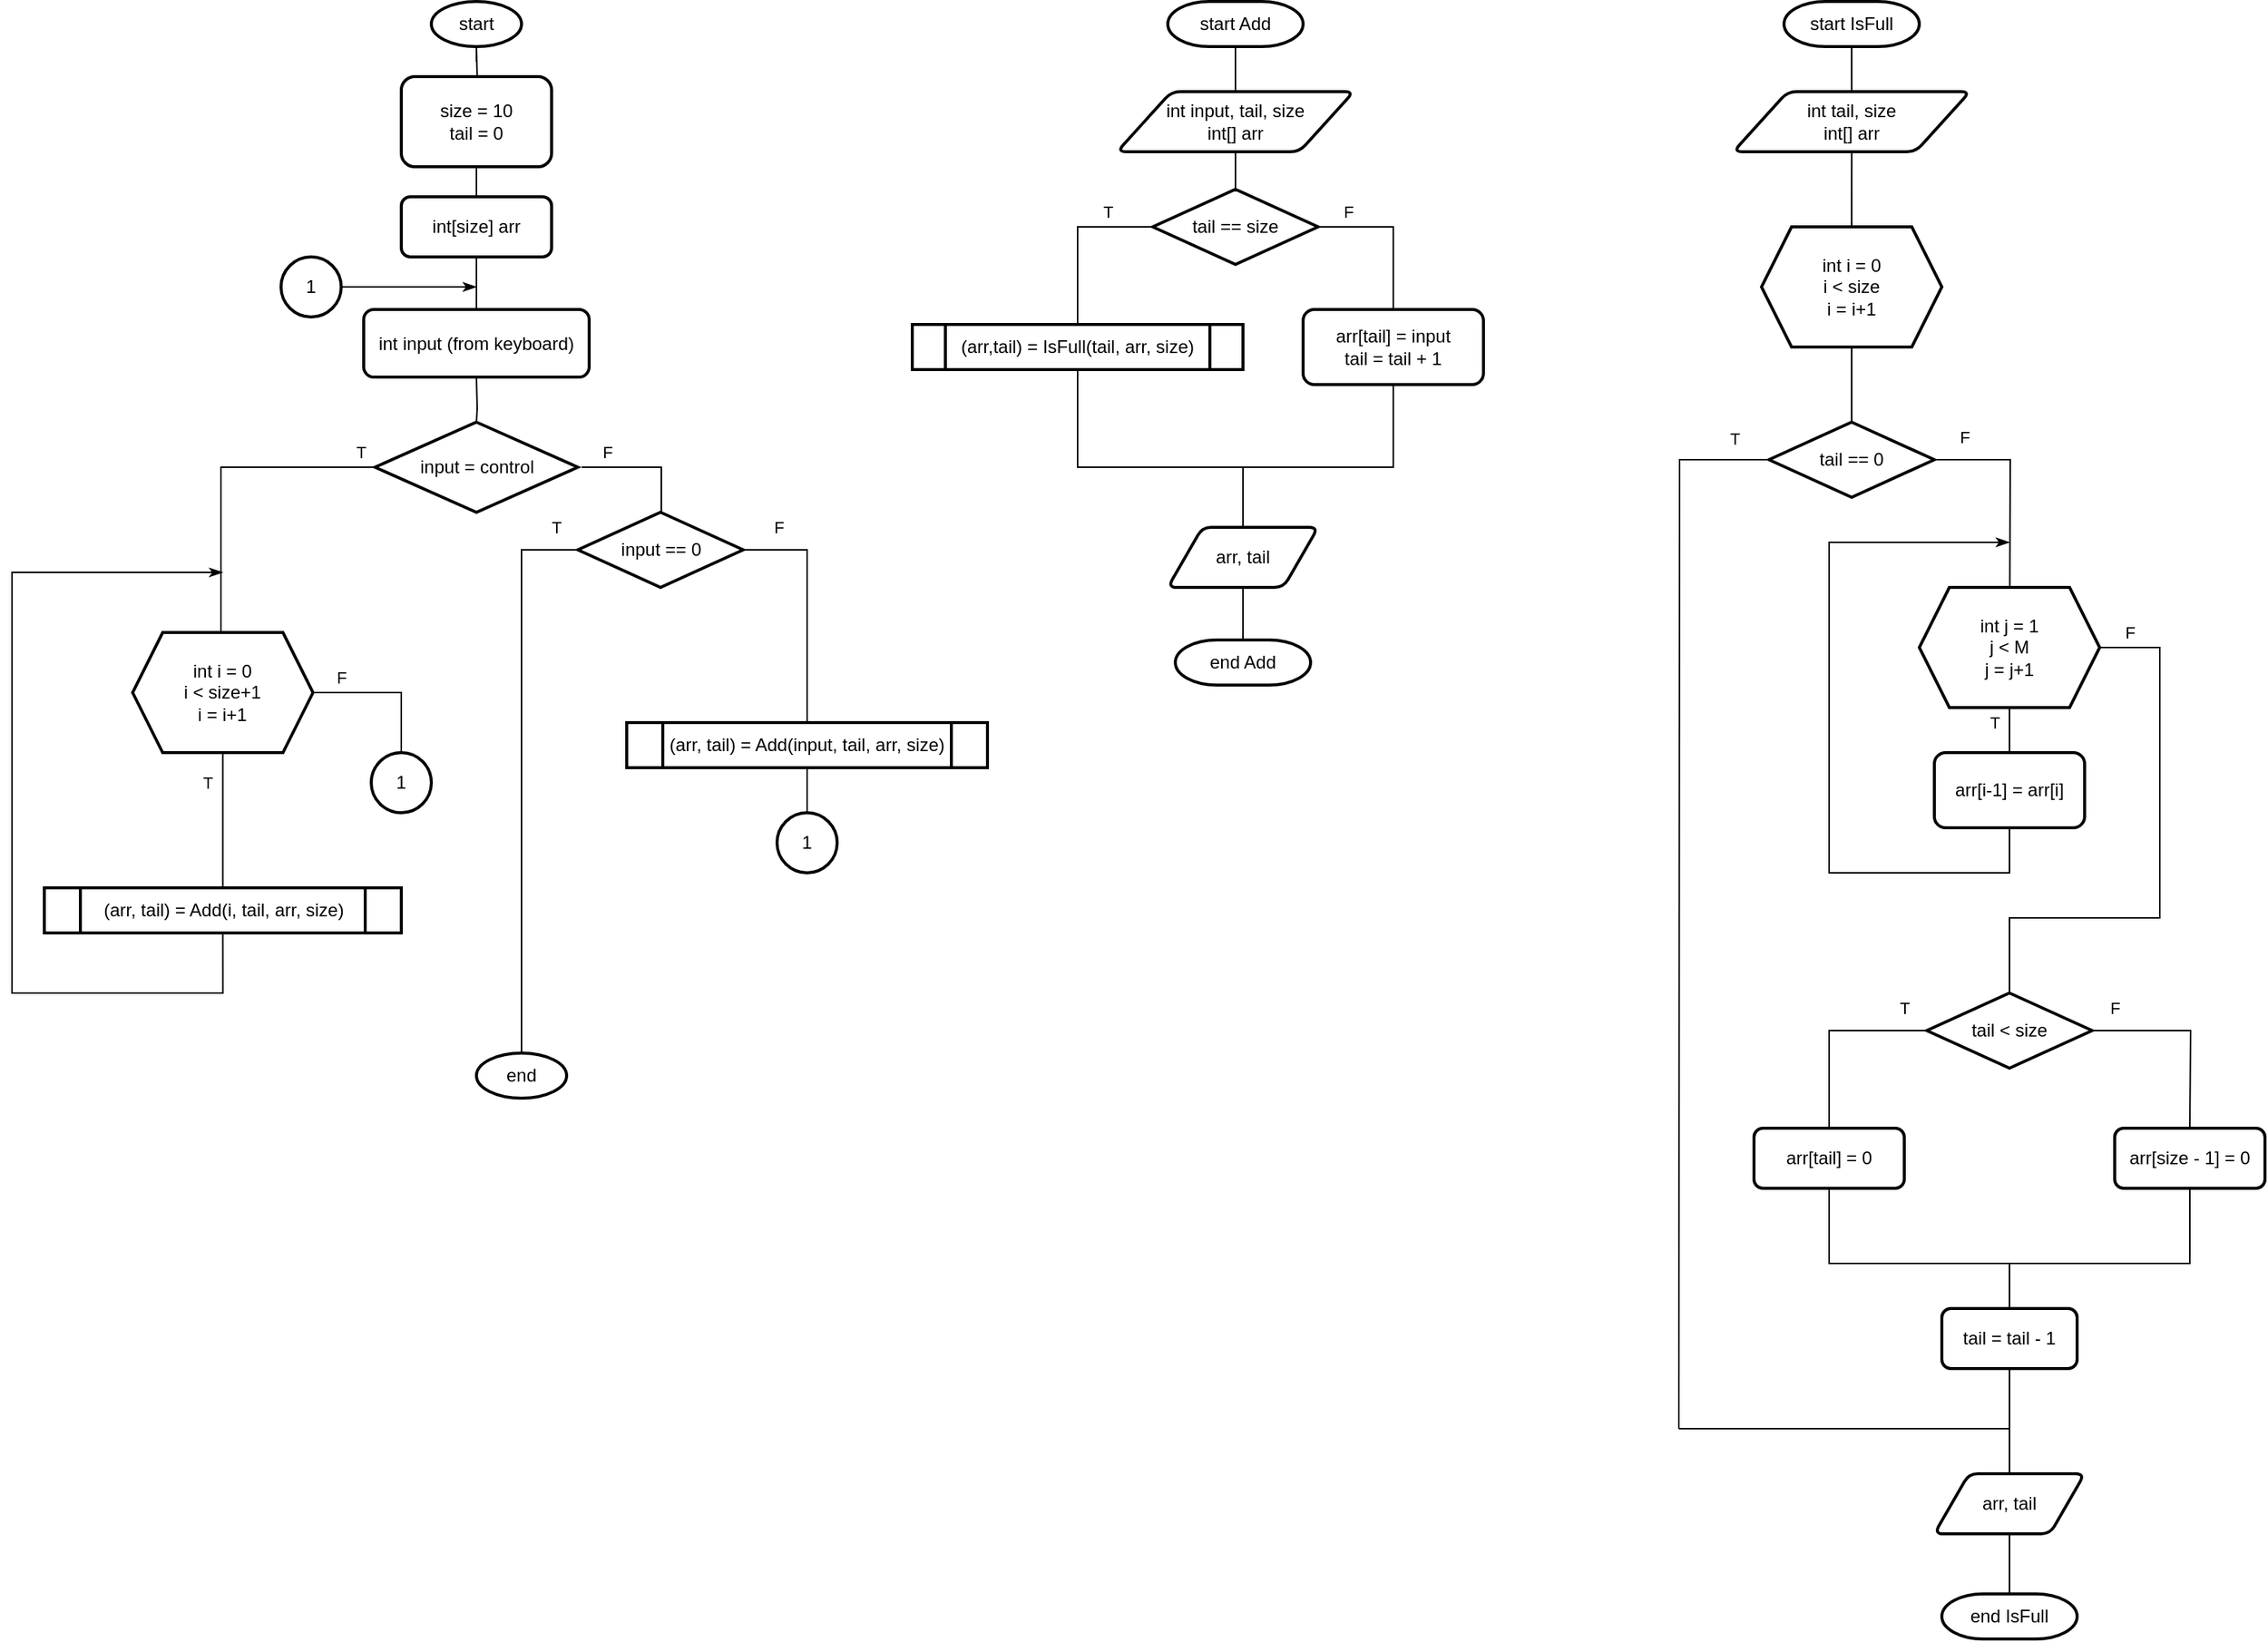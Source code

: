 <mxfile version="17.4.2" type="device"><diagram id="aEop9hKjHIq6ljvuGAhq" name="Page-1"><mxGraphModel dx="865" dy="541" grid="1" gridSize="10" guides="1" tooltips="1" connect="1" arrows="1" fold="1" page="1" pageScale="1" pageWidth="827" pageHeight="1169" background="none" math="0" shadow="0"><root><mxCell id="0"/><mxCell id="1" parent="0"/><mxCell id="EQmuydouEJ_QouVFEjSF-3" style="edgeStyle=orthogonalEdgeStyle;rounded=0;orthogonalLoop=1;jettySize=auto;html=1;entryX=0.5;entryY=0;entryDx=0;entryDy=0;endArrow=none;endFill=0;" parent="1" edge="1"><mxGeometry relative="1" as="geometry"><mxPoint x="400" y="30" as="sourcePoint"/><mxPoint x="400" y="50" as="targetPoint"/></mxGeometry></mxCell><mxCell id="EQmuydouEJ_QouVFEjSF-1" value="start" style="ellipse;whiteSpace=wrap;html=1;strokeWidth=2;" parent="1" vertex="1"><mxGeometry x="370" y="10" width="60" height="30" as="geometry"/></mxCell><mxCell id="EQmuydouEJ_QouVFEjSF-6" value="" style="edgeStyle=orthogonalEdgeStyle;rounded=0;orthogonalLoop=1;jettySize=auto;html=1;endArrow=none;endFill=0;" parent="1" target="EQmuydouEJ_QouVFEjSF-5" edge="1"><mxGeometry relative="1" as="geometry"><mxPoint x="400" y="40" as="sourcePoint"/></mxGeometry></mxCell><mxCell id="EQmuydouEJ_QouVFEjSF-10" value="" style="edgeStyle=orthogonalEdgeStyle;rounded=0;orthogonalLoop=1;jettySize=auto;html=1;endArrow=none;endFill=0;" parent="1" source="EQmuydouEJ_QouVFEjSF-4" edge="1"><mxGeometry relative="1" as="geometry"><mxPoint x="400" y="220" as="targetPoint"/></mxGeometry></mxCell><mxCell id="EQmuydouEJ_QouVFEjSF-4" value="int[size] arr" style="rounded=1;whiteSpace=wrap;html=1;strokeWidth=2;" parent="1" vertex="1"><mxGeometry x="350" y="140" width="100" height="40" as="geometry"/></mxCell><mxCell id="EQmuydouEJ_QouVFEjSF-7" value="" style="edgeStyle=orthogonalEdgeStyle;rounded=0;orthogonalLoop=1;jettySize=auto;html=1;endArrow=none;endFill=0;" parent="1" source="EQmuydouEJ_QouVFEjSF-5" edge="1"><mxGeometry relative="1" as="geometry"><mxPoint x="400" y="140" as="targetPoint"/></mxGeometry></mxCell><mxCell id="EQmuydouEJ_QouVFEjSF-5" value="size = 10&lt;br&gt;tail = 0" style="rounded=1;whiteSpace=wrap;html=1;strokeWidth=2;" parent="1" vertex="1"><mxGeometry x="350" y="60" width="100" height="60" as="geometry"/></mxCell><mxCell id="EQmuydouEJ_QouVFEjSF-12" value="" style="edgeStyle=orthogonalEdgeStyle;rounded=0;orthogonalLoop=1;jettySize=auto;html=1;endArrow=none;endFill=0;" parent="1" target="EQmuydouEJ_QouVFEjSF-11" edge="1"><mxGeometry relative="1" as="geometry"><mxPoint x="400" y="260" as="sourcePoint"/></mxGeometry></mxCell><mxCell id="EQmuydouEJ_QouVFEjSF-13" style="edgeStyle=orthogonalEdgeStyle;rounded=0;orthogonalLoop=1;jettySize=auto;html=1;endArrow=none;endFill=0;" parent="1" target="EQmuydouEJ_QouVFEjSF-14" edge="1"><mxGeometry relative="1" as="geometry"><mxPoint x="520" y="390" as="targetPoint"/><mxPoint x="470" y="320" as="sourcePoint"/><Array as="points"><mxPoint x="523" y="320"/></Array></mxGeometry></mxCell><mxCell id="EQmuydouEJ_QouVFEjSF-84" value="F" style="edgeLabel;html=1;align=center;verticalAlign=middle;resizable=0;points=[];" parent="EQmuydouEJ_QouVFEjSF-13" vertex="1" connectable="0"><mxGeometry x="-0.588" y="1" relative="1" as="geometry"><mxPoint y="-9" as="offset"/></mxGeometry></mxCell><mxCell id="EQmuydouEJ_QouVFEjSF-20" style="edgeStyle=orthogonalEdgeStyle;rounded=0;orthogonalLoop=1;jettySize=auto;html=1;endArrow=none;endFill=0;entryX=0.5;entryY=0;entryDx=0;entryDy=0;" parent="1" source="EQmuydouEJ_QouVFEjSF-11" target="EQmuydouEJ_QouVFEjSF-26" edge="1"><mxGeometry relative="1" as="geometry"><mxPoint x="240" y="510" as="targetPoint"/><Array as="points"><mxPoint x="230" y="320"/></Array></mxGeometry></mxCell><mxCell id="EQmuydouEJ_QouVFEjSF-83" value="T" style="edgeLabel;html=1;align=center;verticalAlign=middle;resizable=0;points=[];" parent="EQmuydouEJ_QouVFEjSF-20" vertex="1" connectable="0"><mxGeometry x="-0.842" y="-1" relative="1" as="geometry"><mxPoint x="7" y="-9" as="offset"/></mxGeometry></mxCell><mxCell id="EQmuydouEJ_QouVFEjSF-11" value="input = control" style="rhombus;whiteSpace=wrap;html=1;strokeWidth=2;" parent="1" vertex="1"><mxGeometry x="332.5" y="290" width="135" height="60" as="geometry"/></mxCell><mxCell id="EQmuydouEJ_QouVFEjSF-17" value="T" style="edgeStyle=orthogonalEdgeStyle;rounded=0;orthogonalLoop=1;jettySize=auto;html=1;endArrow=none;endFill=0;exitX=0;exitY=0.5;exitDx=0;exitDy=0;entryX=0.5;entryY=0;entryDx=0;entryDy=0;" parent="1" source="EQmuydouEJ_QouVFEjSF-14" target="EQmuydouEJ_QouVFEjSF-18" edge="1"><mxGeometry x="-0.923" y="-15" relative="1" as="geometry"><mxPoint x="470" y="680" as="targetPoint"/><Array as="points"><mxPoint x="430" y="375"/></Array><mxPoint as="offset"/></mxGeometry></mxCell><mxCell id="EQmuydouEJ_QouVFEjSF-90" style="edgeStyle=orthogonalEdgeStyle;rounded=0;orthogonalLoop=1;jettySize=auto;html=1;entryX=0.5;entryY=0;entryDx=0;entryDy=0;endArrow=none;endFill=0;exitX=1;exitY=0.5;exitDx=0;exitDy=0;" parent="1" source="EQmuydouEJ_QouVFEjSF-14" target="EQmuydouEJ_QouVFEjSF-86" edge="1"><mxGeometry relative="1" as="geometry"/></mxCell><mxCell id="EQmuydouEJ_QouVFEjSF-91" value="F" style="edgeLabel;html=1;align=center;verticalAlign=middle;resizable=0;points=[];" parent="EQmuydouEJ_QouVFEjSF-90" vertex="1" connectable="0"><mxGeometry x="-0.617" y="2" relative="1" as="geometry"><mxPoint x="-7" y="-13" as="offset"/></mxGeometry></mxCell><mxCell id="EQmuydouEJ_QouVFEjSF-14" value="input == 0" style="rhombus;whiteSpace=wrap;html=1;strokeWidth=2;" parent="1" vertex="1"><mxGeometry x="467.5" y="350" width="110" height="50" as="geometry"/></mxCell><mxCell id="EQmuydouEJ_QouVFEjSF-18" value="end" style="ellipse;whiteSpace=wrap;html=1;strokeWidth=2;" parent="1" vertex="1"><mxGeometry x="400" y="710" width="60" height="30" as="geometry"/></mxCell><mxCell id="EQmuydouEJ_QouVFEjSF-24" style="edgeStyle=orthogonalEdgeStyle;rounded=0;orthogonalLoop=1;jettySize=auto;html=1;endArrow=classicThin;endFill=1;" parent="1" source="EQmuydouEJ_QouVFEjSF-23" edge="1"><mxGeometry relative="1" as="geometry"><mxPoint x="400" y="200.0" as="targetPoint"/></mxGeometry></mxCell><mxCell id="EQmuydouEJ_QouVFEjSF-23" value="1" style="ellipse;whiteSpace=wrap;html=1;aspect=fixed;strokeWidth=2;" parent="1" vertex="1"><mxGeometry x="270" y="180.0" width="40" height="40" as="geometry"/></mxCell><mxCell id="EQmuydouEJ_QouVFEjSF-29" style="edgeStyle=orthogonalEdgeStyle;rounded=0;orthogonalLoop=1;jettySize=auto;html=1;entryX=0.5;entryY=0;entryDx=0;entryDy=0;endArrow=none;endFill=0;" parent="1" source="EQmuydouEJ_QouVFEjSF-26" target="EQmuydouEJ_QouVFEjSF-30" edge="1"><mxGeometry relative="1" as="geometry"><mxPoint x="231.25" y="540.03" as="targetPoint"/></mxGeometry></mxCell><mxCell id="EQmuydouEJ_QouVFEjSF-93" value="T" style="edgeLabel;html=1;align=center;verticalAlign=middle;resizable=0;points=[];" parent="EQmuydouEJ_QouVFEjSF-29" vertex="1" connectable="0"><mxGeometry x="-0.278" relative="1" as="geometry"><mxPoint x="-11" y="-13" as="offset"/></mxGeometry></mxCell><mxCell id="EQmuydouEJ_QouVFEjSF-79" value="F" style="edgeStyle=orthogonalEdgeStyle;rounded=0;orthogonalLoop=1;jettySize=auto;html=1;endArrow=none;endFill=0;exitX=1;exitY=0.5;exitDx=0;exitDy=0;" parent="1" source="EQmuydouEJ_QouVFEjSF-26" edge="1"><mxGeometry x="-0.62" y="10" relative="1" as="geometry"><mxPoint x="350" y="510" as="targetPoint"/><Array as="points"><mxPoint x="350" y="470"/></Array><mxPoint as="offset"/></mxGeometry></mxCell><mxCell id="EQmuydouEJ_QouVFEjSF-26" value="int i = 0&lt;br&gt;i &amp;lt; size+1&lt;br&gt;i = i+1" style="shape=hexagon;perimeter=hexagonPerimeter2;whiteSpace=wrap;html=1;fixedSize=1;strokeWidth=2;" parent="1" vertex="1"><mxGeometry x="171.25" y="430.03" width="120" height="80" as="geometry"/></mxCell><mxCell id="EQmuydouEJ_QouVFEjSF-31" style="edgeStyle=orthogonalEdgeStyle;rounded=0;orthogonalLoop=1;jettySize=auto;html=1;endArrow=classicThin;endFill=1;exitX=0.5;exitY=1;exitDx=0;exitDy=0;" parent="1" source="EQmuydouEJ_QouVFEjSF-30" edge="1"><mxGeometry relative="1" as="geometry"><mxPoint x="231.25" y="390.03" as="targetPoint"/><Array as="points"><mxPoint x="231" y="670"/><mxPoint x="91" y="670"/><mxPoint x="91" y="390"/></Array></mxGeometry></mxCell><mxCell id="EQmuydouEJ_QouVFEjSF-30" value="(arr, tail) = Add(i, tail, arr, size)" style="shape=process;whiteSpace=wrap;html=1;backgroundOutline=1;strokeWidth=2;" parent="1" vertex="1"><mxGeometry x="112.5" y="600" width="237.5" height="30" as="geometry"/></mxCell><mxCell id="EQmuydouEJ_QouVFEjSF-34" value="" style="edgeStyle=orthogonalEdgeStyle;rounded=0;orthogonalLoop=1;jettySize=auto;html=1;endArrow=none;endFill=0;" parent="1" source="EQmuydouEJ_QouVFEjSF-32" target="EQmuydouEJ_QouVFEjSF-33" edge="1"><mxGeometry relative="1" as="geometry"/></mxCell><mxCell id="EQmuydouEJ_QouVFEjSF-32" value="start Add" style="strokeWidth=2;html=1;shape=mxgraph.flowchart.terminator;whiteSpace=wrap;" parent="1" vertex="1"><mxGeometry x="860" y="10" width="90" height="30" as="geometry"/></mxCell><mxCell id="EQmuydouEJ_QouVFEjSF-36" value="" style="edgeStyle=orthogonalEdgeStyle;rounded=0;orthogonalLoop=1;jettySize=auto;html=1;endArrow=none;endFill=0;" parent="1" source="EQmuydouEJ_QouVFEjSF-33" target="EQmuydouEJ_QouVFEjSF-35" edge="1"><mxGeometry relative="1" as="geometry"/></mxCell><mxCell id="EQmuydouEJ_QouVFEjSF-33" value="int input, tail, size&lt;br&gt;int[] arr" style="shape=parallelogram;html=1;strokeWidth=2;perimeter=parallelogramPerimeter;whiteSpace=wrap;rounded=1;arcSize=12;size=0.23;" parent="1" vertex="1"><mxGeometry x="826.25" y="70" width="157.5" height="40" as="geometry"/></mxCell><mxCell id="EQmuydouEJ_QouVFEjSF-37" value="T" style="edgeStyle=orthogonalEdgeStyle;rounded=0;orthogonalLoop=1;jettySize=auto;html=1;endArrow=none;endFill=0;entryX=0.5;entryY=0;entryDx=0;entryDy=0;" parent="1" source="EQmuydouEJ_QouVFEjSF-35" target="EQmuydouEJ_QouVFEjSF-40" edge="1"><mxGeometry x="-0.478" y="-10" relative="1" as="geometry"><mxPoint x="820" y="350" as="targetPoint"/><Array as="points"><mxPoint x="800" y="160"/></Array><mxPoint as="offset"/></mxGeometry></mxCell><mxCell id="EQmuydouEJ_QouVFEjSF-38" value="F" style="edgeStyle=orthogonalEdgeStyle;rounded=0;orthogonalLoop=1;jettySize=auto;html=1;endArrow=none;endFill=0;entryX=0.5;entryY=0;entryDx=0;entryDy=0;exitX=1;exitY=0.5;exitDx=0;exitDy=0;" parent="1" source="EQmuydouEJ_QouVFEjSF-35" target="EQmuydouEJ_QouVFEjSF-39" edge="1"><mxGeometry x="-0.619" y="10" relative="1" as="geometry"><mxPoint x="990" y="270" as="targetPoint"/><mxPoint as="offset"/></mxGeometry></mxCell><mxCell id="EQmuydouEJ_QouVFEjSF-35" value="tail == size" style="rhombus;whiteSpace=wrap;html=1;strokeWidth=2;" parent="1" vertex="1"><mxGeometry x="850" y="135" width="110" height="50" as="geometry"/></mxCell><mxCell id="EQmuydouEJ_QouVFEjSF-43" style="edgeStyle=orthogonalEdgeStyle;rounded=0;orthogonalLoop=1;jettySize=auto;html=1;endArrow=none;endFill=0;" parent="1" source="EQmuydouEJ_QouVFEjSF-39" edge="1"><mxGeometry relative="1" as="geometry"><mxPoint x="910" y="370" as="targetPoint"/><Array as="points"><mxPoint x="1010" y="320"/><mxPoint x="910" y="320"/></Array></mxGeometry></mxCell><mxCell id="EQmuydouEJ_QouVFEjSF-39" value="arr[tail] = input&lt;br&gt;tail = tail + 1" style="rounded=1;whiteSpace=wrap;html=1;strokeWidth=2;" parent="1" vertex="1"><mxGeometry x="950" y="215" width="120" height="50" as="geometry"/></mxCell><mxCell id="EQmuydouEJ_QouVFEjSF-42" style="edgeStyle=orthogonalEdgeStyle;rounded=0;orthogonalLoop=1;jettySize=auto;html=1;endArrow=none;endFill=0;" parent="1" source="EQmuydouEJ_QouVFEjSF-40" edge="1"><mxGeometry relative="1" as="geometry"><mxPoint x="910" y="320" as="targetPoint"/><Array as="points"><mxPoint x="800" y="320"/><mxPoint x="910" y="320"/></Array></mxGeometry></mxCell><mxCell id="EQmuydouEJ_QouVFEjSF-40" value="(arr,tail) = IsFull(tail, arr, size)" style="shape=process;whiteSpace=wrap;html=1;backgroundOutline=1;strokeWidth=2;" parent="1" vertex="1"><mxGeometry x="690" y="225" width="220" height="30" as="geometry"/></mxCell><mxCell id="EQmuydouEJ_QouVFEjSF-49" value="" style="edgeStyle=orthogonalEdgeStyle;rounded=0;orthogonalLoop=1;jettySize=auto;html=1;endArrow=none;endFill=0;" parent="1" source="EQmuydouEJ_QouVFEjSF-46" target="EQmuydouEJ_QouVFEjSF-47" edge="1"><mxGeometry relative="1" as="geometry"/></mxCell><mxCell id="EQmuydouEJ_QouVFEjSF-46" value="arr, tail" style="shape=parallelogram;html=1;strokeWidth=2;perimeter=parallelogramPerimeter;whiteSpace=wrap;rounded=1;arcSize=12;size=0.23;" parent="1" vertex="1"><mxGeometry x="860" y="360" width="100" height="40" as="geometry"/></mxCell><mxCell id="EQmuydouEJ_QouVFEjSF-47" value="end Add" style="strokeWidth=2;html=1;shape=mxgraph.flowchart.terminator;whiteSpace=wrap;" parent="1" vertex="1"><mxGeometry x="865" y="435" width="90" height="30" as="geometry"/></mxCell><mxCell id="EQmuydouEJ_QouVFEjSF-52" value="" style="edgeStyle=orthogonalEdgeStyle;rounded=0;orthogonalLoop=1;jettySize=auto;html=1;endArrow=none;endFill=0;" parent="1" source="EQmuydouEJ_QouVFEjSF-50" target="EQmuydouEJ_QouVFEjSF-51" edge="1"><mxGeometry relative="1" as="geometry"/></mxCell><mxCell id="EQmuydouEJ_QouVFEjSF-50" value="start IsFull" style="strokeWidth=2;html=1;shape=mxgraph.flowchart.terminator;whiteSpace=wrap;" parent="1" vertex="1"><mxGeometry x="1270" y="10" width="90" height="30" as="geometry"/></mxCell><mxCell id="EQmuydouEJ_QouVFEjSF-51" value="int tail, size&lt;br&gt;int[] arr" style="shape=parallelogram;html=1;strokeWidth=2;perimeter=parallelogramPerimeter;whiteSpace=wrap;rounded=1;arcSize=12;size=0.23;" parent="1" vertex="1"><mxGeometry x="1236.25" y="70" width="157.5" height="40" as="geometry"/></mxCell><mxCell id="EQmuydouEJ_QouVFEjSF-54" value="" style="edgeStyle=orthogonalEdgeStyle;rounded=0;orthogonalLoop=1;jettySize=auto;html=1;endArrow=none;endFill=0;" parent="1" source="EQmuydouEJ_QouVFEjSF-53" target="EQmuydouEJ_QouVFEjSF-51" edge="1"><mxGeometry relative="1" as="geometry"/></mxCell><mxCell id="EQmuydouEJ_QouVFEjSF-56" style="edgeStyle=orthogonalEdgeStyle;rounded=0;orthogonalLoop=1;jettySize=auto;html=1;entryX=0.5;entryY=0;entryDx=0;entryDy=0;endArrow=none;endFill=0;" parent="1" source="EQmuydouEJ_QouVFEjSF-53" target="EQmuydouEJ_QouVFEjSF-55" edge="1"><mxGeometry relative="1" as="geometry"/></mxCell><mxCell id="EQmuydouEJ_QouVFEjSF-53" value="int i = 0&lt;br&gt;i &amp;lt; size&lt;br&gt;i = i+1" style="shape=hexagon;perimeter=hexagonPerimeter2;whiteSpace=wrap;html=1;fixedSize=1;strokeWidth=2;" parent="1" vertex="1"><mxGeometry x="1255" y="160" width="120" height="80" as="geometry"/></mxCell><mxCell id="EQmuydouEJ_QouVFEjSF-57" value="F" style="edgeStyle=orthogonalEdgeStyle;rounded=0;orthogonalLoop=1;jettySize=auto;html=1;endArrow=none;endFill=0;" parent="1" source="EQmuydouEJ_QouVFEjSF-55" edge="1"><mxGeometry x="-0.795" y="15" relative="1" as="geometry"><mxPoint x="1420" y="460" as="targetPoint"/><mxPoint as="offset"/></mxGeometry></mxCell><mxCell id="EQmuydouEJ_QouVFEjSF-70" style="edgeStyle=orthogonalEdgeStyle;rounded=0;orthogonalLoop=1;jettySize=auto;html=1;endArrow=none;endFill=0;" parent="1" source="EQmuydouEJ_QouVFEjSF-55" edge="1"><mxGeometry relative="1" as="geometry"><mxPoint x="1200" y="960" as="targetPoint"/></mxGeometry></mxCell><mxCell id="EQmuydouEJ_QouVFEjSF-94" value="T" style="edgeLabel;html=1;align=center;verticalAlign=middle;resizable=0;points=[];" parent="EQmuydouEJ_QouVFEjSF-70" vertex="1" connectable="0"><mxGeometry x="-0.83" y="-1" relative="1" as="geometry"><mxPoint x="37" y="-15" as="offset"/></mxGeometry></mxCell><mxCell id="EQmuydouEJ_QouVFEjSF-55" value="tail == 0" style="rhombus;whiteSpace=wrap;html=1;strokeWidth=2;" parent="1" vertex="1"><mxGeometry x="1260" y="290" width="110" height="50" as="geometry"/></mxCell><mxCell id="EQmuydouEJ_QouVFEjSF-60" value="T" style="edgeStyle=orthogonalEdgeStyle;rounded=0;orthogonalLoop=1;jettySize=auto;html=1;endArrow=none;endFill=0;" parent="1" source="EQmuydouEJ_QouVFEjSF-58" target="EQmuydouEJ_QouVFEjSF-59" edge="1"><mxGeometry x="0.2" y="-10" relative="1" as="geometry"><mxPoint as="offset"/></mxGeometry></mxCell><mxCell id="EQmuydouEJ_QouVFEjSF-62" value="F" style="edgeStyle=orthogonalEdgeStyle;rounded=0;orthogonalLoop=1;jettySize=auto;html=1;endArrow=none;endFill=0;exitX=1;exitY=0.5;exitDx=0;exitDy=0;" parent="1" source="EQmuydouEJ_QouVFEjSF-58" edge="1"><mxGeometry x="-0.905" y="10" relative="1" as="geometry"><mxPoint x="1420" y="720" as="targetPoint"/><Array as="points"><mxPoint x="1520" y="440"/><mxPoint x="1520" y="620"/><mxPoint x="1420" y="620"/></Array><mxPoint as="offset"/></mxGeometry></mxCell><mxCell id="EQmuydouEJ_QouVFEjSF-58" value="int j = 1&lt;br&gt;j &amp;lt; M&lt;br&gt;j = j+1" style="shape=hexagon;perimeter=hexagonPerimeter2;whiteSpace=wrap;html=1;fixedSize=1;strokeWidth=2;" parent="1" vertex="1"><mxGeometry x="1360" y="400" width="120" height="80" as="geometry"/></mxCell><mxCell id="EQmuydouEJ_QouVFEjSF-61" style="edgeStyle=orthogonalEdgeStyle;rounded=0;orthogonalLoop=1;jettySize=auto;html=1;endArrow=classicThin;endFill=1;exitX=0.5;exitY=1;exitDx=0;exitDy=0;" parent="1" source="EQmuydouEJ_QouVFEjSF-59" edge="1"><mxGeometry relative="1" as="geometry"><mxPoint x="1420" y="370" as="targetPoint"/><Array as="points"><mxPoint x="1420" y="590"/><mxPoint x="1300" y="590"/><mxPoint x="1300" y="370"/></Array></mxGeometry></mxCell><mxCell id="EQmuydouEJ_QouVFEjSF-59" value="arr[i-1] = arr[i]" style="rounded=1;whiteSpace=wrap;html=1;strokeWidth=2;" parent="1" vertex="1"><mxGeometry x="1370" y="510" width="100" height="50" as="geometry"/></mxCell><mxCell id="EQmuydouEJ_QouVFEjSF-66" value="T" style="edgeStyle=orthogonalEdgeStyle;rounded=0;orthogonalLoop=1;jettySize=auto;html=1;endArrow=none;endFill=0;" parent="1" source="EQmuydouEJ_QouVFEjSF-64" target="EQmuydouEJ_QouVFEjSF-67" edge="1"><mxGeometry x="-0.769" y="-15" relative="1" as="geometry"><mxPoint x="1320" y="780" as="targetPoint"/><mxPoint as="offset"/></mxGeometry></mxCell><mxCell id="EQmuydouEJ_QouVFEjSF-68" value="F" style="edgeStyle=orthogonalEdgeStyle;rounded=0;orthogonalLoop=1;jettySize=auto;html=1;endArrow=none;endFill=0;" parent="1" source="EQmuydouEJ_QouVFEjSF-64" edge="1"><mxGeometry x="-0.769" y="15" relative="1" as="geometry"><mxPoint x="1540" y="760" as="targetPoint"/><mxPoint as="offset"/></mxGeometry></mxCell><mxCell id="EQmuydouEJ_QouVFEjSF-64" value="tail &amp;lt; size" style="rhombus;whiteSpace=wrap;html=1;strokeWidth=2;" parent="1" vertex="1"><mxGeometry x="1365" y="670" width="110" height="50" as="geometry"/></mxCell><mxCell id="EQmuydouEJ_QouVFEjSF-71" style="edgeStyle=orthogonalEdgeStyle;rounded=0;orthogonalLoop=1;jettySize=auto;html=1;endArrow=none;endFill=0;" parent="1" source="EQmuydouEJ_QouVFEjSF-67" edge="1"><mxGeometry relative="1" as="geometry"><mxPoint x="1420" y="890" as="targetPoint"/><Array as="points"><mxPoint x="1300" y="850"/><mxPoint x="1420" y="850"/></Array></mxGeometry></mxCell><mxCell id="EQmuydouEJ_QouVFEjSF-67" value="arr[tail] = 0" style="rounded=1;whiteSpace=wrap;html=1;strokeWidth=2;" parent="1" vertex="1"><mxGeometry x="1250" y="760" width="100" height="40" as="geometry"/></mxCell><mxCell id="EQmuydouEJ_QouVFEjSF-72" style="edgeStyle=orthogonalEdgeStyle;rounded=0;orthogonalLoop=1;jettySize=auto;html=1;endArrow=none;endFill=0;" parent="1" source="EQmuydouEJ_QouVFEjSF-69" edge="1"><mxGeometry relative="1" as="geometry"><mxPoint x="1420" y="850" as="targetPoint"/><Array as="points"><mxPoint x="1540" y="850"/></Array></mxGeometry></mxCell><mxCell id="EQmuydouEJ_QouVFEjSF-69" value="arr[size - 1] = 0" style="rounded=1;whiteSpace=wrap;html=1;strokeWidth=2;" parent="1" vertex="1"><mxGeometry x="1490" y="760" width="100" height="40" as="geometry"/></mxCell><mxCell id="EQmuydouEJ_QouVFEjSF-78" style="edgeStyle=orthogonalEdgeStyle;rounded=0;orthogonalLoop=1;jettySize=auto;html=1;entryX=0.5;entryY=0;entryDx=0;entryDy=0;entryPerimeter=0;endArrow=none;endFill=0;" parent="1" source="EQmuydouEJ_QouVFEjSF-73" target="EQmuydouEJ_QouVFEjSF-77" edge="1"><mxGeometry relative="1" as="geometry"/></mxCell><mxCell id="EQmuydouEJ_QouVFEjSF-73" value="arr, tail" style="shape=parallelogram;html=1;strokeWidth=2;perimeter=parallelogramPerimeter;whiteSpace=wrap;rounded=1;arcSize=12;size=0.23;" parent="1" vertex="1"><mxGeometry x="1370" y="990" width="100" height="40" as="geometry"/></mxCell><mxCell id="EQmuydouEJ_QouVFEjSF-75" style="edgeStyle=orthogonalEdgeStyle;rounded=0;orthogonalLoop=1;jettySize=auto;html=1;entryX=0.5;entryY=0;entryDx=0;entryDy=0;endArrow=none;endFill=0;" parent="1" source="EQmuydouEJ_QouVFEjSF-74" target="EQmuydouEJ_QouVFEjSF-73" edge="1"><mxGeometry relative="1" as="geometry"/></mxCell><mxCell id="EQmuydouEJ_QouVFEjSF-74" value="tail = tail - 1" style="rounded=1;whiteSpace=wrap;html=1;strokeWidth=2;" parent="1" vertex="1"><mxGeometry x="1375" y="880" width="90" height="40" as="geometry"/></mxCell><mxCell id="EQmuydouEJ_QouVFEjSF-76" value="" style="endArrow=none;html=1;rounded=0;endFill=0;" parent="1" edge="1"><mxGeometry width="50" height="50" relative="1" as="geometry"><mxPoint x="1200" y="960" as="sourcePoint"/><mxPoint x="1420" y="960" as="targetPoint"/></mxGeometry></mxCell><mxCell id="EQmuydouEJ_QouVFEjSF-77" value="end IsFull" style="strokeWidth=2;html=1;shape=mxgraph.flowchart.terminator;whiteSpace=wrap;" parent="1" vertex="1"><mxGeometry x="1375" y="1070" width="90" height="30" as="geometry"/></mxCell><mxCell id="EQmuydouEJ_QouVFEjSF-88" value="" style="edgeStyle=orthogonalEdgeStyle;rounded=0;orthogonalLoop=1;jettySize=auto;html=1;endArrow=none;endFill=0;" parent="1" source="EQmuydouEJ_QouVFEjSF-86" target="EQmuydouEJ_QouVFEjSF-87" edge="1"><mxGeometry relative="1" as="geometry"/></mxCell><mxCell id="EQmuydouEJ_QouVFEjSF-86" value="(arr, tail) = Add(input, tail, arr, size)" style="shape=process;whiteSpace=wrap;html=1;backgroundOutline=1;strokeWidth=2;" parent="1" vertex="1"><mxGeometry x="500" y="490" width="240" height="30" as="geometry"/></mxCell><mxCell id="EQmuydouEJ_QouVFEjSF-87" value="1" style="ellipse;whiteSpace=wrap;html=1;aspect=fixed;strokeWidth=2;" parent="1" vertex="1"><mxGeometry x="600" y="550.0" width="40" height="40" as="geometry"/></mxCell><mxCell id="EQmuydouEJ_QouVFEjSF-89" value="1" style="ellipse;whiteSpace=wrap;html=1;aspect=fixed;strokeWidth=2;" parent="1" vertex="1"><mxGeometry x="330" y="510.0" width="40" height="40" as="geometry"/></mxCell><mxCell id="W80RBbqsKIcIy-tQr7X0-1" value="int input (from keyboard)" style="rounded=1;whiteSpace=wrap;html=1;strokeWidth=2;" vertex="1" parent="1"><mxGeometry x="325" y="215" width="150" height="45" as="geometry"/></mxCell></root></mxGraphModel></diagram></mxfile>